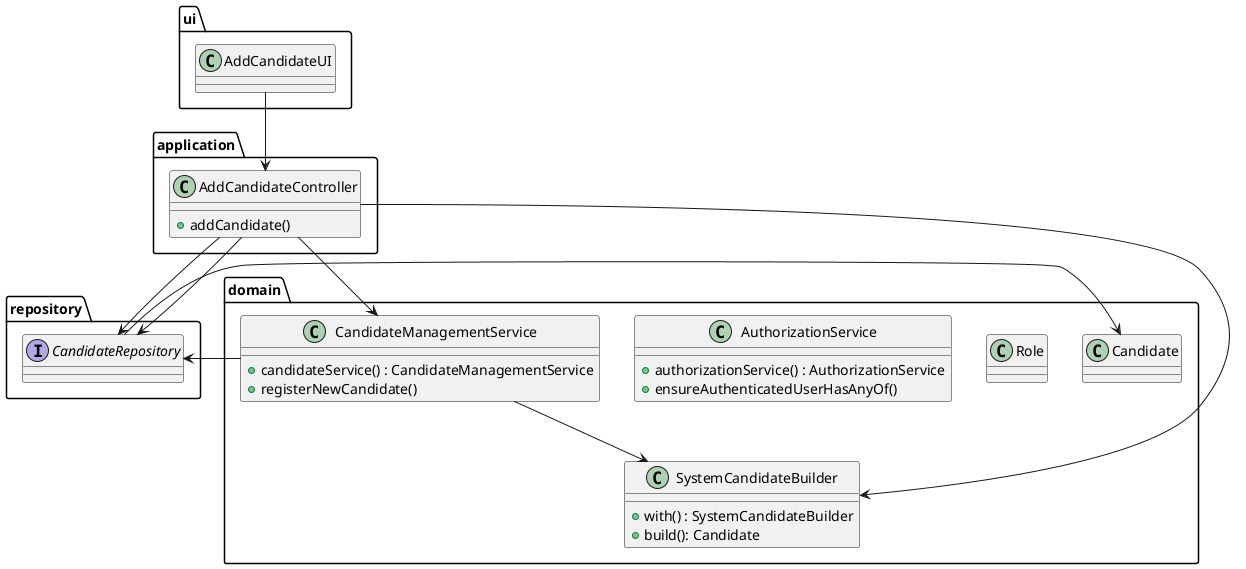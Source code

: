 @startuml




package ui {
        class AddCandidateUI {
        }
    }




    package application {
        class AddCandidateController {
            +addCandidate()
        }
    }

    package repository {

        interface CandidateRepository{
        }
    }

    package domain {
        class Role {}

        class AuthorizationService {
            +authorizationService() : AuthorizationService
            +ensureAuthenticatedUserHasAnyOf()
        }

        class CandidateManagementService {
            +candidateService() : CandidateManagementService
            +registerNewCandidate()
        }

        class SystemCandidateBuilder {
            +with() : SystemCandidateBuilder
            +build(): Candidate
        }

        class Candidate {
        }
    }



CandidateManagementService --> CandidateRepository
CandidateManagementService --> SystemCandidateBuilder
AddCandidateUI --> AddCandidateController
AddCandidateController --> CandidateManagementService
AddCandidateController --> SystemCandidateBuilder
AddCandidateController --> CandidateRepository
AddCandidateController --> CandidateRepository
CandidateRepository -> Candidate

@enduml